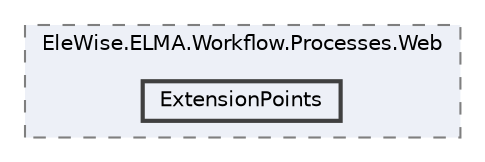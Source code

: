 digraph "Web/Modules/EleWise.ELMA.Workflow.Processes.Web/ExtensionPoints"
{
 // LATEX_PDF_SIZE
  bgcolor="transparent";
  edge [fontname=Helvetica,fontsize=10,labelfontname=Helvetica,labelfontsize=10];
  node [fontname=Helvetica,fontsize=10,shape=box,height=0.2,width=0.4];
  compound=true
  subgraph clusterdir_94ed7524891059556ee14621a8e7350e {
    graph [ bgcolor="#edf0f7", pencolor="grey50", label="EleWise.ELMA.Workflow.Processes.Web", fontname=Helvetica,fontsize=10 style="filled,dashed", URL="dir_94ed7524891059556ee14621a8e7350e.html",tooltip=""]
  dir_1b4165ea8f1ab2c1987a61a383c9d90f [label="ExtensionPoints", fillcolor="#edf0f7", color="grey25", style="filled,bold", URL="dir_1b4165ea8f1ab2c1987a61a383c9d90f.html",tooltip=""];
  }
}
